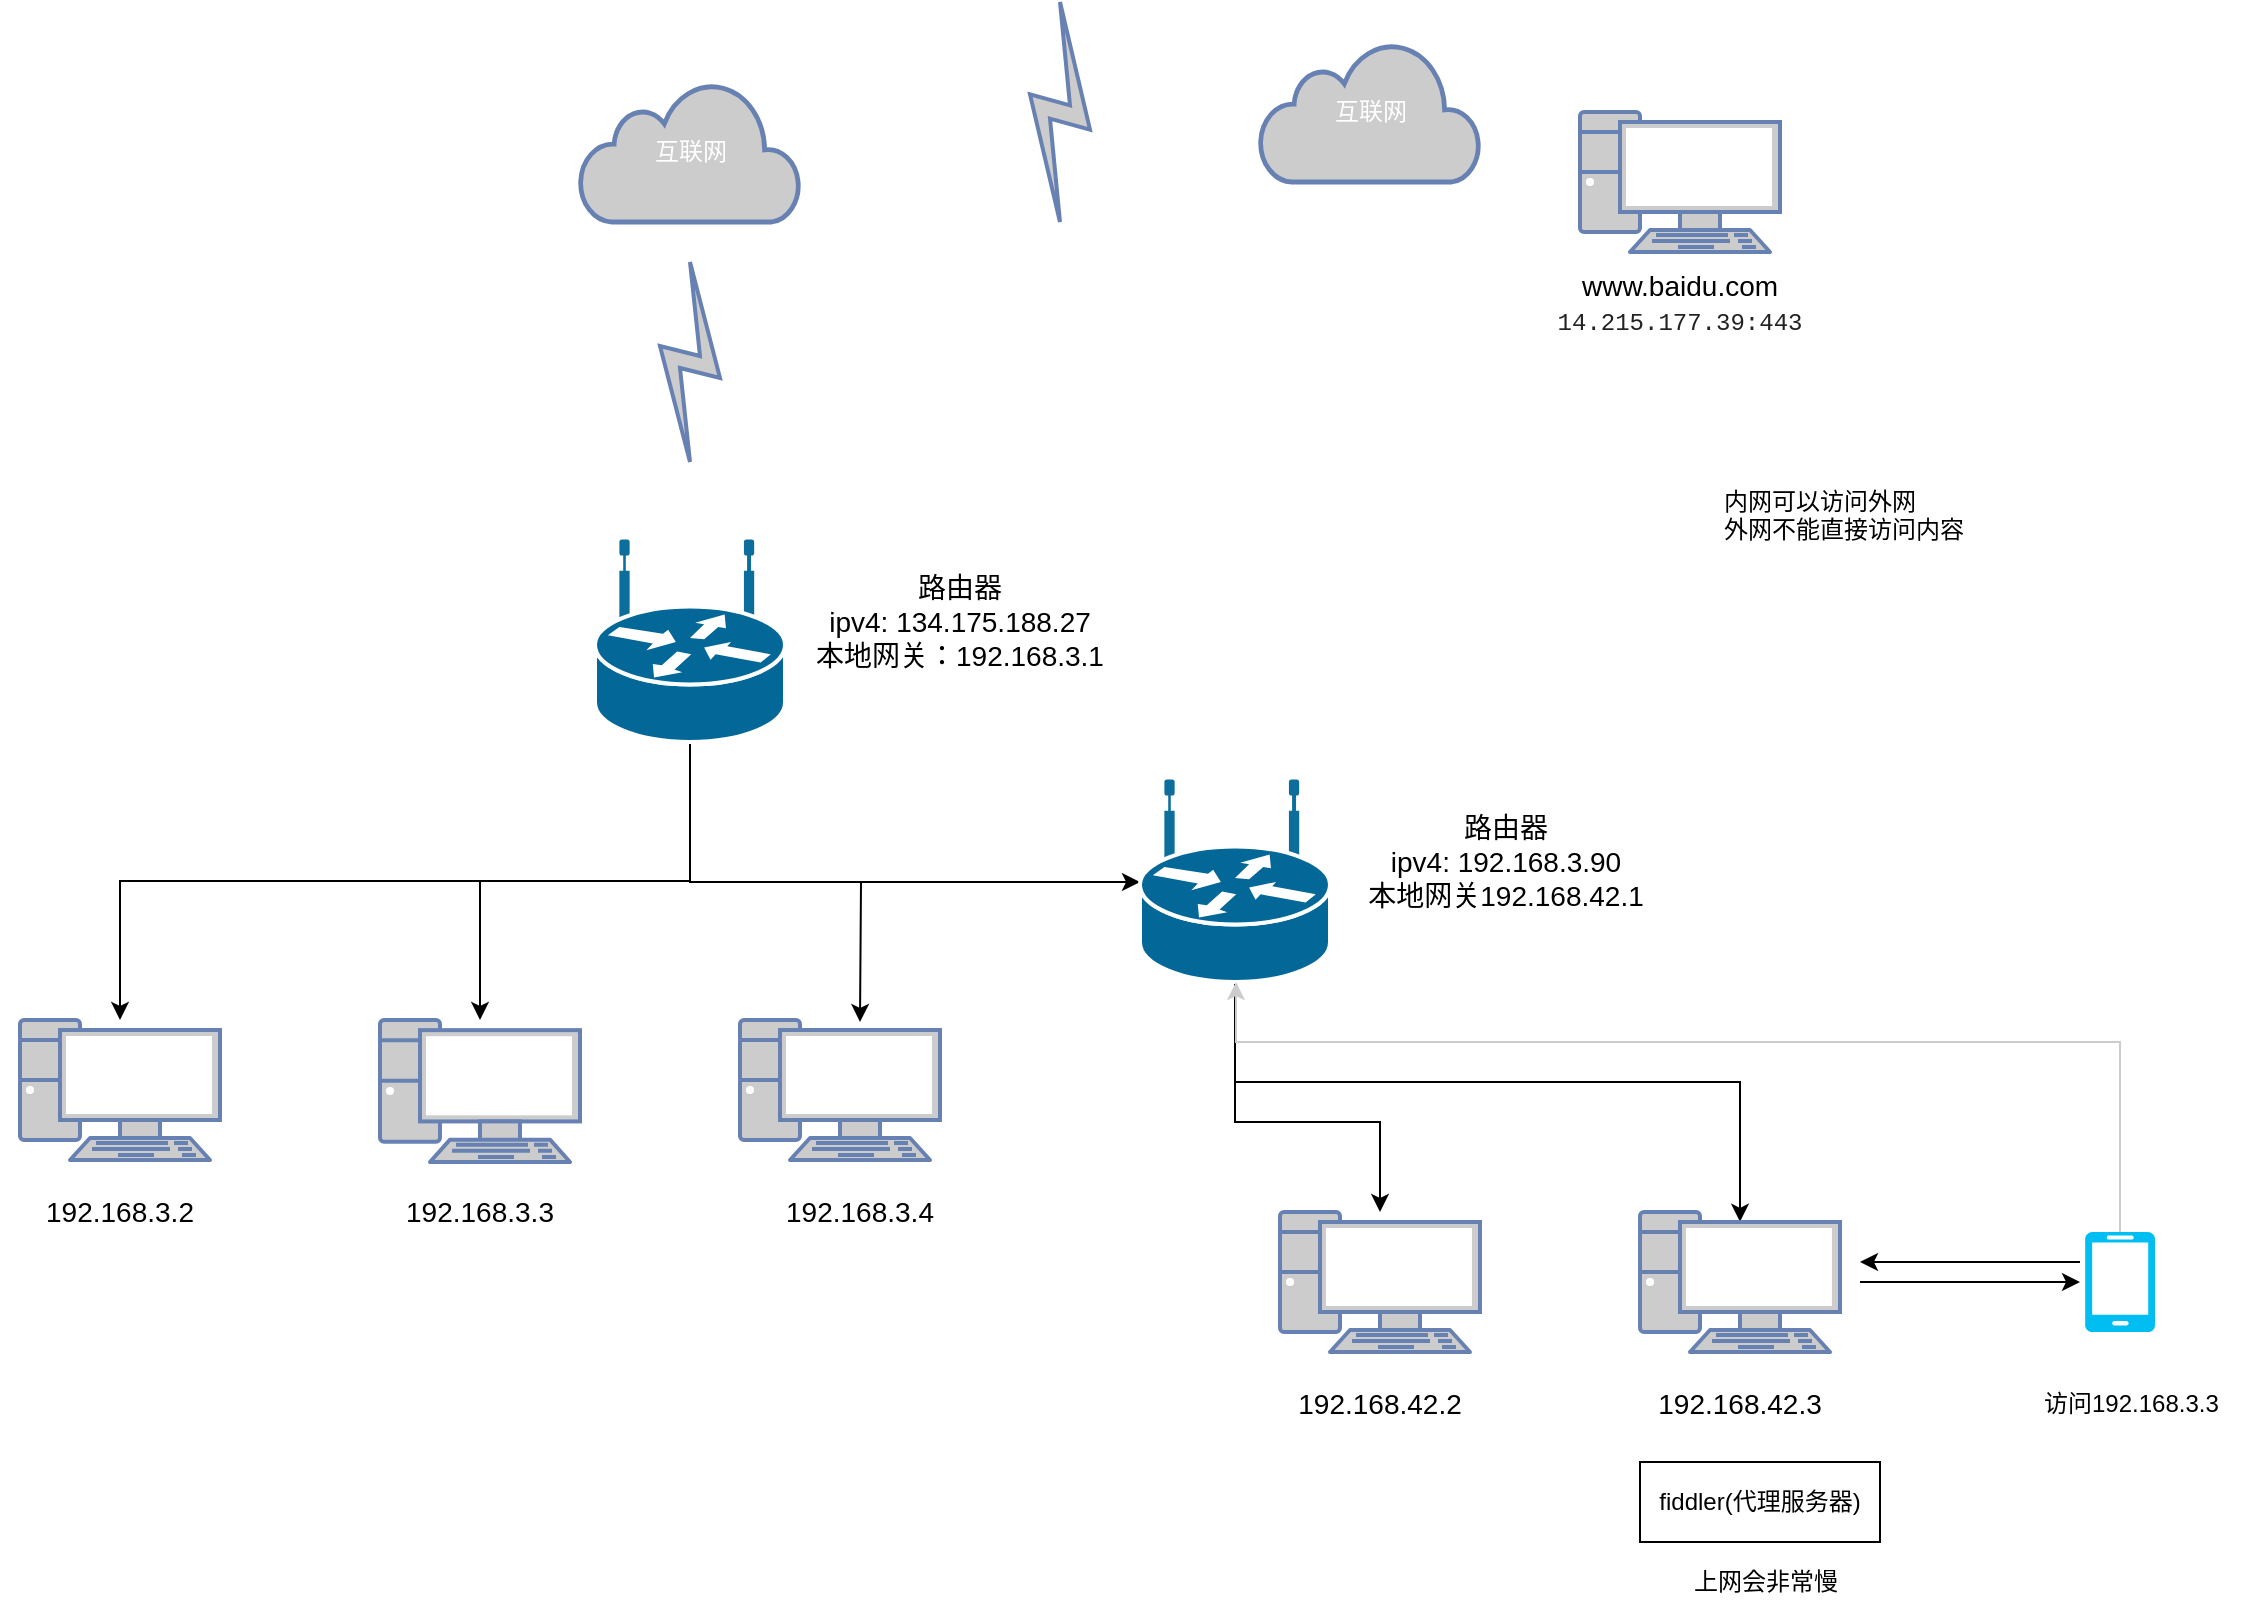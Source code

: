 <mxfile version="12.9.13" type="device"><diagram id="k8REjae3qrmT8sTt2qD7" name="Page-1"><mxGraphModel dx="690" dy="483" grid="1" gridSize="10" guides="1" tooltips="1" connect="1" arrows="1" fold="1" page="0" pageScale="1" pageWidth="827" pageHeight="1169" math="0" shadow="0"><root><mxCell id="0"/><mxCell id="1" parent="0"/><mxCell id="GoJMoq-JEUy2OdTjUlpo-2" value="互联网" style="html=1;outlineConnect=0;fillColor=#CCCCCC;strokeColor=#6881B3;gradientColor=none;gradientDirection=north;strokeWidth=2;shape=mxgraph.networks.cloud;fontColor=#ffffff;" parent="1" vertex="1"><mxGeometry x="390" y="80" width="110" height="70" as="geometry"/></mxCell><mxCell id="GoJMoq-JEUy2OdTjUlpo-14" style="edgeStyle=orthogonalEdgeStyle;rounded=0;orthogonalLoop=1;jettySize=auto;html=1;exitX=0.5;exitY=1;exitDx=0;exitDy=0;exitPerimeter=0;" parent="1" source="GoJMoq-JEUy2OdTjUlpo-3" target="GoJMoq-JEUy2OdTjUlpo-10" edge="1"><mxGeometry relative="1" as="geometry"/></mxCell><mxCell id="GoJMoq-JEUy2OdTjUlpo-15" style="edgeStyle=orthogonalEdgeStyle;rounded=0;orthogonalLoop=1;jettySize=auto;html=1;exitX=0.5;exitY=1;exitDx=0;exitDy=0;exitPerimeter=0;" parent="1" source="GoJMoq-JEUy2OdTjUlpo-3" target="GoJMoq-JEUy2OdTjUlpo-11" edge="1"><mxGeometry relative="1" as="geometry"/></mxCell><mxCell id="GoJMoq-JEUy2OdTjUlpo-16" style="edgeStyle=orthogonalEdgeStyle;rounded=0;orthogonalLoop=1;jettySize=auto;html=1;exitX=0.5;exitY=1;exitDx=0;exitDy=0;exitPerimeter=0;" parent="1" source="GoJMoq-JEUy2OdTjUlpo-3" edge="1"><mxGeometry relative="1" as="geometry"><mxPoint x="530" y="550.0" as="targetPoint"/></mxGeometry></mxCell><mxCell id="GoJMoq-JEUy2OdTjUlpo-23" style="edgeStyle=orthogonalEdgeStyle;rounded=0;orthogonalLoop=1;jettySize=auto;html=1;exitX=0.5;exitY=1;exitDx=0;exitDy=0;exitPerimeter=0;entryX=0;entryY=0.5;entryDx=0;entryDy=0;entryPerimeter=0;" parent="1" source="GoJMoq-JEUy2OdTjUlpo-3" target="GoJMoq-JEUy2OdTjUlpo-20" edge="1"><mxGeometry relative="1" as="geometry"/></mxCell><mxCell id="GoJMoq-JEUy2OdTjUlpo-3" value="" style="shape=mxgraph.cisco.routers.wireless_router;html=1;pointerEvents=1;dashed=0;fillColor=#036897;strokeColor=#ffffff;strokeWidth=2;verticalLabelPosition=bottom;verticalAlign=top;align=center;outlineConnect=0;" parent="1" vertex="1"><mxGeometry x="397.5" y="310" width="95" height="100" as="geometry"/></mxCell><mxCell id="GoJMoq-JEUy2OdTjUlpo-6" value="" style="fontColor=#0066CC;verticalAlign=top;verticalLabelPosition=bottom;labelPosition=center;align=center;html=1;outlineConnect=0;fillColor=#CCCCCC;strokeColor=#6881B3;gradientColor=none;gradientDirection=north;strokeWidth=2;shape=mxgraph.networks.comm_link;" parent="1" vertex="1"><mxGeometry x="430" y="170" width="30" height="100" as="geometry"/></mxCell><mxCell id="GoJMoq-JEUy2OdTjUlpo-7" value="&lt;font style=&quot;font-size: 14px&quot;&gt;路由器&lt;br&gt;ipv4: 134.175.188.27&lt;br&gt;本地网关：192.168.3.1&lt;br&gt;&lt;/font&gt;" style="text;html=1;strokeColor=none;fillColor=none;align=center;verticalAlign=middle;whiteSpace=wrap;rounded=0;" parent="1" vertex="1"><mxGeometry x="500" y="320" width="160" height="60" as="geometry"/></mxCell><mxCell id="GoJMoq-JEUy2OdTjUlpo-10" value="" style="fontColor=#0066CC;verticalAlign=top;verticalLabelPosition=bottom;labelPosition=center;align=center;html=1;outlineConnect=0;fillColor=#CCCCCC;strokeColor=#6881B3;gradientColor=none;gradientDirection=north;strokeWidth=2;shape=mxgraph.networks.pc;" parent="1" vertex="1"><mxGeometry x="110" y="549" width="100" height="70" as="geometry"/></mxCell><mxCell id="GoJMoq-JEUy2OdTjUlpo-11" value="" style="fontColor=#0066CC;verticalAlign=top;verticalLabelPosition=bottom;labelPosition=center;align=center;html=1;outlineConnect=0;fillColor=#CCCCCC;strokeColor=#6881B3;gradientColor=none;gradientDirection=north;strokeWidth=2;shape=mxgraph.networks.pc;" parent="1" vertex="1"><mxGeometry x="290" y="549" width="100" height="71" as="geometry"/></mxCell><mxCell id="GoJMoq-JEUy2OdTjUlpo-12" value="" style="fontColor=#0066CC;verticalAlign=top;verticalLabelPosition=bottom;labelPosition=center;align=center;html=1;outlineConnect=0;fillColor=#CCCCCC;strokeColor=#6881B3;gradientColor=none;gradientDirection=north;strokeWidth=2;shape=mxgraph.networks.pc;" parent="1" vertex="1"><mxGeometry x="470" y="549" width="100" height="70" as="geometry"/></mxCell><mxCell id="GoJMoq-JEUy2OdTjUlpo-17" value="&lt;font style=&quot;font-size: 14px&quot;&gt;192.168.3.2&lt;br&gt;&lt;/font&gt;" style="text;html=1;strokeColor=none;fillColor=none;align=center;verticalAlign=middle;whiteSpace=wrap;rounded=0;" parent="1" vertex="1"><mxGeometry x="100" y="630" width="120" height="30" as="geometry"/></mxCell><mxCell id="GoJMoq-JEUy2OdTjUlpo-18" value="&lt;font style=&quot;font-size: 14px&quot;&gt;192.168.3.3&lt;br&gt;&lt;/font&gt;" style="text;html=1;strokeColor=none;fillColor=none;align=center;verticalAlign=middle;whiteSpace=wrap;rounded=0;" parent="1" vertex="1"><mxGeometry x="280" y="630" width="120" height="30" as="geometry"/></mxCell><mxCell id="GoJMoq-JEUy2OdTjUlpo-19" value="&lt;font style=&quot;font-size: 14px&quot;&gt;192.168.3.4&lt;br&gt;&lt;/font&gt;" style="text;html=1;strokeColor=none;fillColor=none;align=center;verticalAlign=middle;whiteSpace=wrap;rounded=0;" parent="1" vertex="1"><mxGeometry x="470" y="630" width="120" height="30" as="geometry"/></mxCell><mxCell id="GoJMoq-JEUy2OdTjUlpo-28" style="edgeStyle=orthogonalEdgeStyle;rounded=0;orthogonalLoop=1;jettySize=auto;html=1;exitX=0.5;exitY=1;exitDx=0;exitDy=0;exitPerimeter=0;" parent="1" source="GoJMoq-JEUy2OdTjUlpo-20" target="GoJMoq-JEUy2OdTjUlpo-24" edge="1"><mxGeometry relative="1" as="geometry"><Array as="points"><mxPoint x="718" y="600"/><mxPoint x="790" y="600"/></Array></mxGeometry></mxCell><mxCell id="GoJMoq-JEUy2OdTjUlpo-29" style="edgeStyle=orthogonalEdgeStyle;rounded=0;orthogonalLoop=1;jettySize=auto;html=1;exitX=0.5;exitY=1;exitDx=0;exitDy=0;exitPerimeter=0;entryX=0.5;entryY=0.07;entryDx=0;entryDy=0;entryPerimeter=0;" parent="1" source="GoJMoq-JEUy2OdTjUlpo-20" target="GoJMoq-JEUy2OdTjUlpo-25" edge="1"><mxGeometry relative="1" as="geometry"><Array as="points"><mxPoint x="718" y="580"/><mxPoint x="970" y="580"/></Array></mxGeometry></mxCell><mxCell id="GoJMoq-JEUy2OdTjUlpo-20" value="" style="shape=mxgraph.cisco.routers.wireless_router;html=1;pointerEvents=1;dashed=0;fillColor=#036897;strokeColor=#ffffff;strokeWidth=2;verticalLabelPosition=bottom;verticalAlign=top;align=center;outlineConnect=0;" parent="1" vertex="1"><mxGeometry x="670" y="430" width="95" height="100" as="geometry"/></mxCell><mxCell id="GoJMoq-JEUy2OdTjUlpo-21" value="&lt;font style=&quot;font-size: 14px&quot;&gt;路由器&lt;br&gt;ipv4: 192.168.3.90&lt;br&gt;本地网关192.168.42.1&lt;br&gt;&lt;/font&gt;" style="text;html=1;strokeColor=none;fillColor=none;align=center;verticalAlign=middle;whiteSpace=wrap;rounded=0;" parent="1" vertex="1"><mxGeometry x="772.5" y="440" width="160" height="60" as="geometry"/></mxCell><mxCell id="GoJMoq-JEUy2OdTjUlpo-24" value="" style="fontColor=#0066CC;verticalAlign=top;verticalLabelPosition=bottom;labelPosition=center;align=center;html=1;outlineConnect=0;fillColor=#CCCCCC;strokeColor=#6881B3;gradientColor=none;gradientDirection=north;strokeWidth=2;shape=mxgraph.networks.pc;" parent="1" vertex="1"><mxGeometry x="740" y="645" width="100" height="70" as="geometry"/></mxCell><mxCell id="GoJMoq-JEUy2OdTjUlpo-25" value="" style="fontColor=#0066CC;verticalAlign=top;verticalLabelPosition=bottom;labelPosition=center;align=center;html=1;outlineConnect=0;fillColor=#CCCCCC;strokeColor=#6881B3;gradientColor=none;gradientDirection=north;strokeWidth=2;shape=mxgraph.networks.pc;" parent="1" vertex="1"><mxGeometry x="920" y="645" width="100" height="70" as="geometry"/></mxCell><mxCell id="GoJMoq-JEUy2OdTjUlpo-26" value="&lt;font style=&quot;font-size: 14px&quot;&gt;192.168.42.2&lt;br&gt;&lt;/font&gt;" style="text;html=1;strokeColor=none;fillColor=none;align=center;verticalAlign=middle;whiteSpace=wrap;rounded=0;" parent="1" vertex="1"><mxGeometry x="730" y="726" width="120" height="30" as="geometry"/></mxCell><mxCell id="GoJMoq-JEUy2OdTjUlpo-27" value="&lt;font style=&quot;font-size: 14px&quot;&gt;192.168.42.3&lt;br&gt;&lt;/font&gt;" style="text;html=1;strokeColor=none;fillColor=none;align=center;verticalAlign=middle;whiteSpace=wrap;rounded=0;" parent="1" vertex="1"><mxGeometry x="910" y="726" width="120" height="30" as="geometry"/></mxCell><mxCell id="EVmlC1QNu85UZFLceMPG-2" value="互联网" style="html=1;outlineConnect=0;fillColor=#CCCCCC;strokeColor=#6881B3;gradientColor=none;gradientDirection=north;strokeWidth=2;shape=mxgraph.networks.cloud;fontColor=#ffffff;" parent="1" vertex="1"><mxGeometry x="730" y="60" width="110" height="70" as="geometry"/></mxCell><mxCell id="EVmlC1QNu85UZFLceMPG-4" value="" style="fontColor=#0066CC;verticalAlign=top;verticalLabelPosition=bottom;labelPosition=center;align=center;html=1;outlineConnect=0;fillColor=#CCCCCC;strokeColor=#6881B3;gradientColor=none;gradientDirection=north;strokeWidth=2;shape=mxgraph.networks.comm_link;" parent="1" vertex="1"><mxGeometry x="615" y="40" width="30" height="110" as="geometry"/></mxCell><mxCell id="EVmlC1QNu85UZFLceMPG-5" value="" style="fontColor=#0066CC;verticalAlign=top;verticalLabelPosition=bottom;labelPosition=center;align=center;html=1;outlineConnect=0;fillColor=#CCCCCC;strokeColor=#6881B3;gradientColor=none;gradientDirection=north;strokeWidth=2;shape=mxgraph.networks.pc;" parent="1" vertex="1"><mxGeometry x="890" y="95" width="100" height="70" as="geometry"/></mxCell><mxCell id="EVmlC1QNu85UZFLceMPG-6" value="&lt;font style=&quot;font-size: 14px&quot;&gt;www.baidu.com&lt;br&gt;&lt;span style=&quot;color: rgb(34 , 34 , 34) ; font-family: &amp;#34;consolas&amp;#34; , &amp;#34;lucida console&amp;#34; , &amp;#34;courier new&amp;#34; , monospace ; font-size: 12px ; text-align: left ; white-space: pre-wrap&quot;&gt;14.215.177.39:443&lt;/span&gt;&lt;br&gt;&lt;/font&gt;" style="text;html=1;strokeColor=none;fillColor=none;align=center;verticalAlign=middle;whiteSpace=wrap;rounded=0;" parent="1" vertex="1"><mxGeometry x="880" y="176" width="120" height="30" as="geometry"/></mxCell><mxCell id="EVmlC1QNu85UZFLceMPG-8" value="访问192.168.3.3" style="text;html=1;resizable=0;points=[];autosize=1;align=left;verticalAlign=top;spacingTop=-4;" parent="1" vertex="1"><mxGeometry x="1120" y="731" width="100" height="20" as="geometry"/></mxCell><mxCell id="EVmlC1QNu85UZFLceMPG-9" value="内网可以访问外网&lt;br&gt;外网不能直接访问内容" style="text;html=1;resizable=0;points=[];autosize=1;align=left;verticalAlign=top;spacingTop=-4;" parent="1" vertex="1"><mxGeometry x="960" y="280" width="140" height="30" as="geometry"/></mxCell><mxCell id="vNE1dKOLScM0CJsl0jra-2" style="edgeStyle=orthogonalEdgeStyle;rounded=0;orthogonalLoop=1;jettySize=auto;html=1;exitX=0.5;exitY=0;exitDx=0;exitDy=0;exitPerimeter=0;strokeColor=#CCCCCC;" parent="1" source="FZ9MVBGNJwF4HUBRWc5U-2" target="GoJMoq-JEUy2OdTjUlpo-20" edge="1"><mxGeometry relative="1" as="geometry"><Array as="points"><mxPoint x="1160" y="560"/><mxPoint x="718" y="560"/></Array></mxGeometry></mxCell><mxCell id="FZ9MVBGNJwF4HUBRWc5U-2" value="" style="verticalLabelPosition=bottom;html=1;verticalAlign=top;align=center;strokeColor=none;fillColor=#00BEF2;shape=mxgraph.azure.mobile;pointerEvents=1;" parent="1" vertex="1"><mxGeometry x="1142.5" y="655" width="35" height="50" as="geometry"/></mxCell><mxCell id="FZ9MVBGNJwF4HUBRWc5U-4" value="fiddler(代理服务器)" style="rounded=0;whiteSpace=wrap;html=1;" parent="1" vertex="1"><mxGeometry x="920" y="770" width="120" height="40" as="geometry"/></mxCell><mxCell id="FZ9MVBGNJwF4HUBRWc5U-8" value="上网会非常慢" style="text;html=1;strokeColor=none;fillColor=none;align=center;verticalAlign=middle;whiteSpace=wrap;rounded=0;" parent="1" vertex="1"><mxGeometry x="932.5" y="820" width="100" height="20" as="geometry"/></mxCell><mxCell id="XkydbxkhytMnfDRxO0F2-1" value="" style="endArrow=classic;html=1;" edge="1" parent="1"><mxGeometry width="50" height="50" relative="1" as="geometry"><mxPoint x="1140" y="670" as="sourcePoint"/><mxPoint x="1030" y="670" as="targetPoint"/></mxGeometry></mxCell><mxCell id="XkydbxkhytMnfDRxO0F2-2" value="" style="endArrow=classic;html=1;" edge="1" parent="1"><mxGeometry width="50" height="50" relative="1" as="geometry"><mxPoint x="1030" y="680" as="sourcePoint"/><mxPoint x="1140" y="680" as="targetPoint"/></mxGeometry></mxCell></root></mxGraphModel></diagram></mxfile>